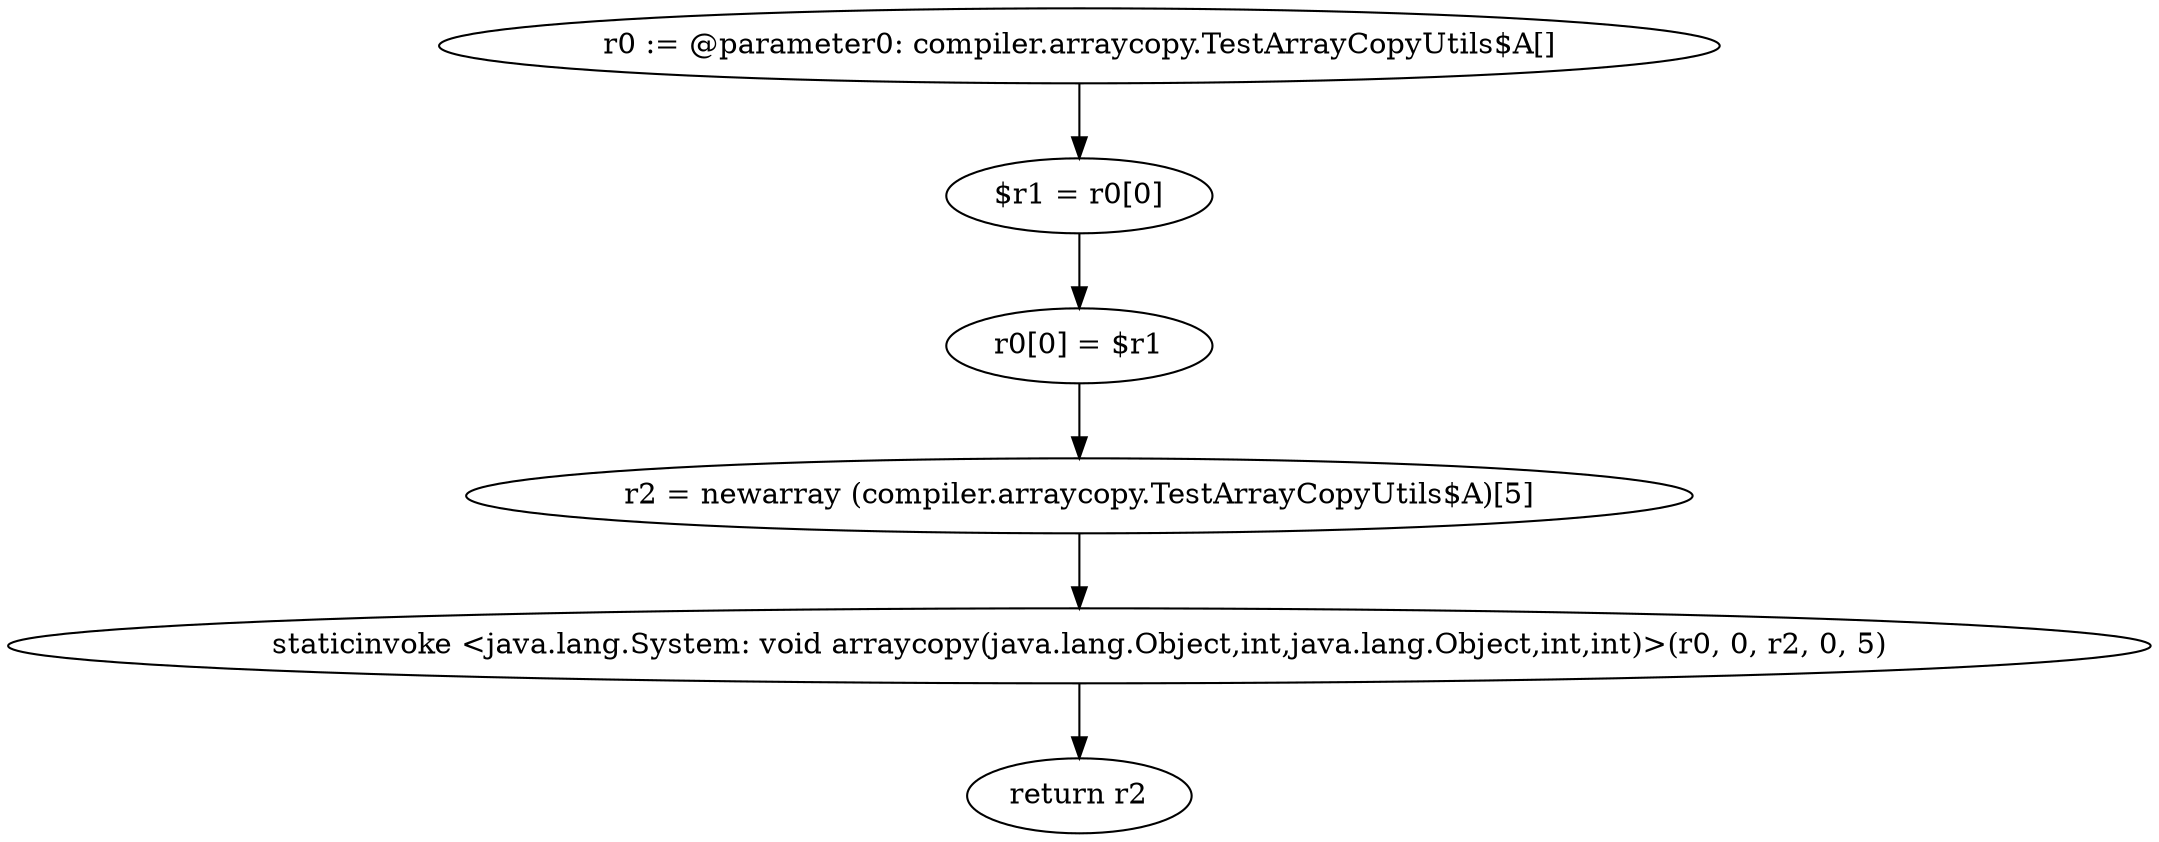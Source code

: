 digraph "unitGraph" {
    "r0 := @parameter0: compiler.arraycopy.TestArrayCopyUtils$A[]"
    "$r1 = r0[0]"
    "r0[0] = $r1"
    "r2 = newarray (compiler.arraycopy.TestArrayCopyUtils$A)[5]"
    "staticinvoke <java.lang.System: void arraycopy(java.lang.Object,int,java.lang.Object,int,int)>(r0, 0, r2, 0, 5)"
    "return r2"
    "r0 := @parameter0: compiler.arraycopy.TestArrayCopyUtils$A[]"->"$r1 = r0[0]";
    "$r1 = r0[0]"->"r0[0] = $r1";
    "r0[0] = $r1"->"r2 = newarray (compiler.arraycopy.TestArrayCopyUtils$A)[5]";
    "r2 = newarray (compiler.arraycopy.TestArrayCopyUtils$A)[5]"->"staticinvoke <java.lang.System: void arraycopy(java.lang.Object,int,java.lang.Object,int,int)>(r0, 0, r2, 0, 5)";
    "staticinvoke <java.lang.System: void arraycopy(java.lang.Object,int,java.lang.Object,int,int)>(r0, 0, r2, 0, 5)"->"return r2";
}
